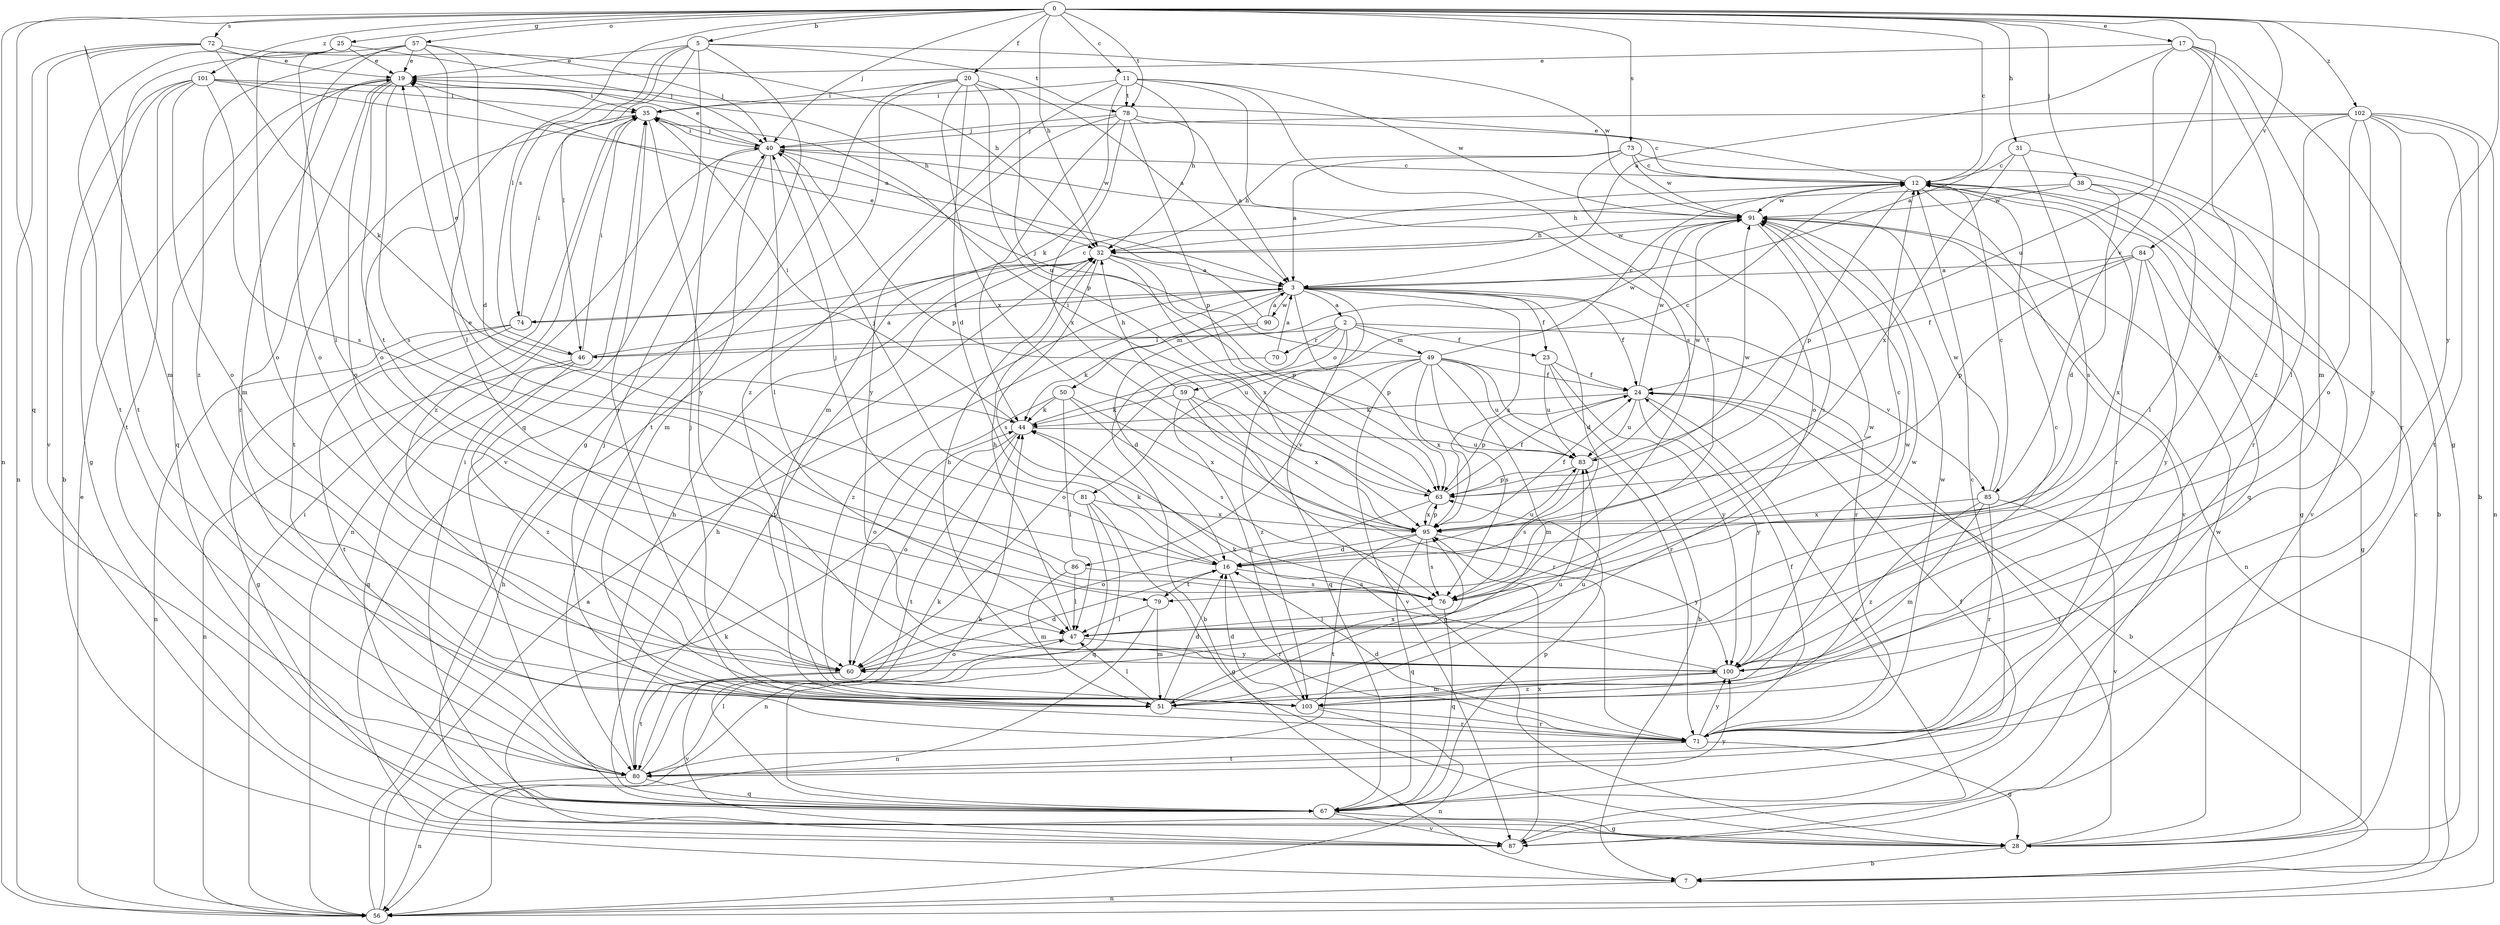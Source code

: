 strict digraph  {
0;
2;
3;
5;
7;
11;
12;
16;
17;
19;
20;
23;
24;
25;
28;
31;
32;
35;
38;
40;
44;
46;
47;
49;
50;
51;
56;
57;
59;
60;
63;
67;
70;
71;
72;
73;
74;
76;
78;
79;
80;
81;
83;
84;
85;
86;
87;
90;
91;
95;
100;
101;
102;
103;
0 -> 5  [label=b];
0 -> 11  [label=c];
0 -> 12  [label=c];
0 -> 17  [label=e];
0 -> 20  [label=f];
0 -> 25  [label=g];
0 -> 31  [label=h];
0 -> 32  [label=h];
0 -> 38  [label=j];
0 -> 40  [label=j];
0 -> 46  [label=l];
0 -> 56  [label=n];
0 -> 57  [label=o];
0 -> 67  [label=q];
0 -> 72  [label=s];
0 -> 73  [label=s];
0 -> 78  [label=t];
0 -> 84  [label=v];
0 -> 85  [label=v];
0 -> 100  [label=y];
0 -> 101  [label=z];
0 -> 102  [label=z];
2 -> 23  [label=f];
2 -> 46  [label=l];
2 -> 49  [label=m];
2 -> 59  [label=o];
2 -> 60  [label=o];
2 -> 70  [label=r];
2 -> 85  [label=v];
2 -> 86  [label=v];
3 -> 2  [label=a];
3 -> 16  [label=d];
3 -> 23  [label=f];
3 -> 24  [label=f];
3 -> 50  [label=m];
3 -> 63  [label=p];
3 -> 71  [label=r];
3 -> 74  [label=s];
3 -> 81  [label=u];
3 -> 90  [label=w];
3 -> 95  [label=x];
3 -> 103  [label=z];
5 -> 19  [label=e];
5 -> 28  [label=g];
5 -> 46  [label=l];
5 -> 60  [label=o];
5 -> 67  [label=q];
5 -> 74  [label=s];
5 -> 78  [label=t];
5 -> 91  [label=w];
7 -> 56  [label=n];
11 -> 32  [label=h];
11 -> 35  [label=i];
11 -> 44  [label=k];
11 -> 76  [label=s];
11 -> 78  [label=t];
11 -> 79  [label=t];
11 -> 91  [label=w];
11 -> 103  [label=z];
12 -> 19  [label=e];
12 -> 28  [label=g];
12 -> 63  [label=p];
12 -> 67  [label=q];
12 -> 71  [label=r];
12 -> 87  [label=v];
12 -> 91  [label=w];
16 -> 19  [label=e];
16 -> 44  [label=k];
16 -> 71  [label=r];
16 -> 76  [label=s];
16 -> 79  [label=t];
16 -> 83  [label=u];
17 -> 3  [label=a];
17 -> 19  [label=e];
17 -> 28  [label=g];
17 -> 51  [label=m];
17 -> 83  [label=u];
17 -> 100  [label=y];
17 -> 103  [label=z];
19 -> 35  [label=i];
19 -> 51  [label=m];
19 -> 60  [label=o];
19 -> 67  [label=q];
19 -> 71  [label=r];
19 -> 76  [label=s];
19 -> 79  [label=t];
20 -> 3  [label=a];
20 -> 16  [label=d];
20 -> 35  [label=i];
20 -> 63  [label=p];
20 -> 80  [label=t];
20 -> 83  [label=u];
20 -> 87  [label=v];
20 -> 95  [label=x];
23 -> 7  [label=b];
23 -> 24  [label=f];
23 -> 83  [label=u];
23 -> 100  [label=y];
24 -> 7  [label=b];
24 -> 44  [label=k];
24 -> 63  [label=p];
24 -> 83  [label=u];
24 -> 87  [label=v];
24 -> 91  [label=w];
24 -> 100  [label=y];
25 -> 19  [label=e];
25 -> 40  [label=j];
25 -> 47  [label=l];
25 -> 60  [label=o];
25 -> 80  [label=t];
28 -> 7  [label=b];
28 -> 12  [label=c];
28 -> 24  [label=f];
28 -> 91  [label=w];
31 -> 7  [label=b];
31 -> 12  [label=c];
31 -> 76  [label=s];
31 -> 95  [label=x];
32 -> 3  [label=a];
32 -> 63  [label=p];
32 -> 76  [label=s];
32 -> 80  [label=t];
32 -> 91  [label=w];
32 -> 95  [label=x];
35 -> 40  [label=j];
35 -> 80  [label=t];
35 -> 100  [label=y];
35 -> 103  [label=z];
38 -> 16  [label=d];
38 -> 32  [label=h];
38 -> 47  [label=l];
38 -> 87  [label=v];
38 -> 91  [label=w];
40 -> 12  [label=c];
40 -> 19  [label=e];
40 -> 35  [label=i];
40 -> 47  [label=l];
40 -> 51  [label=m];
40 -> 56  [label=n];
40 -> 63  [label=p];
40 -> 91  [label=w];
44 -> 12  [label=c];
44 -> 35  [label=i];
44 -> 60  [label=o];
44 -> 80  [label=t];
44 -> 83  [label=u];
46 -> 3  [label=a];
46 -> 19  [label=e];
46 -> 35  [label=i];
46 -> 56  [label=n];
46 -> 67  [label=q];
46 -> 91  [label=w];
46 -> 103  [label=z];
47 -> 32  [label=h];
47 -> 60  [label=o];
47 -> 91  [label=w];
47 -> 100  [label=y];
49 -> 12  [label=c];
49 -> 24  [label=f];
49 -> 40  [label=j];
49 -> 51  [label=m];
49 -> 67  [label=q];
49 -> 71  [label=r];
49 -> 76  [label=s];
49 -> 83  [label=u];
49 -> 87  [label=v];
49 -> 95  [label=x];
49 -> 103  [label=z];
50 -> 44  [label=k];
50 -> 47  [label=l];
50 -> 60  [label=o];
50 -> 76  [label=s];
50 -> 95  [label=x];
51 -> 16  [label=d];
51 -> 35  [label=i];
51 -> 47  [label=l];
51 -> 71  [label=r];
51 -> 83  [label=u];
51 -> 95  [label=x];
56 -> 3  [label=a];
56 -> 19  [label=e];
56 -> 32  [label=h];
56 -> 35  [label=i];
57 -> 16  [label=d];
57 -> 19  [label=e];
57 -> 40  [label=j];
57 -> 47  [label=l];
57 -> 60  [label=o];
57 -> 80  [label=t];
57 -> 103  [label=z];
59 -> 28  [label=g];
59 -> 32  [label=h];
59 -> 44  [label=k];
59 -> 71  [label=r];
59 -> 95  [label=x];
59 -> 103  [label=z];
60 -> 16  [label=d];
60 -> 80  [label=t];
60 -> 87  [label=v];
63 -> 24  [label=f];
63 -> 35  [label=i];
63 -> 60  [label=o];
63 -> 91  [label=w];
63 -> 95  [label=x];
67 -> 24  [label=f];
67 -> 28  [label=g];
67 -> 32  [label=h];
67 -> 35  [label=i];
67 -> 44  [label=k];
67 -> 63  [label=p];
67 -> 87  [label=v];
67 -> 100  [label=y];
70 -> 3  [label=a];
70 -> 7  [label=b];
71 -> 16  [label=d];
71 -> 24  [label=f];
71 -> 28  [label=g];
71 -> 40  [label=j];
71 -> 80  [label=t];
71 -> 91  [label=w];
71 -> 100  [label=y];
72 -> 19  [label=e];
72 -> 32  [label=h];
72 -> 44  [label=k];
72 -> 51  [label=m];
72 -> 56  [label=n];
72 -> 87  [label=v];
73 -> 3  [label=a];
73 -> 12  [label=c];
73 -> 32  [label=h];
73 -> 60  [label=o];
73 -> 71  [label=r];
73 -> 91  [label=w];
74 -> 12  [label=c];
74 -> 28  [label=g];
74 -> 35  [label=i];
74 -> 56  [label=n];
74 -> 80  [label=t];
76 -> 12  [label=c];
76 -> 47  [label=l];
76 -> 67  [label=q];
78 -> 3  [label=a];
78 -> 12  [label=c];
78 -> 40  [label=j];
78 -> 51  [label=m];
78 -> 63  [label=p];
78 -> 95  [label=x];
78 -> 100  [label=y];
79 -> 47  [label=l];
79 -> 51  [label=m];
79 -> 56  [label=n];
80 -> 12  [label=c];
80 -> 32  [label=h];
80 -> 44  [label=k];
80 -> 47  [label=l];
80 -> 56  [label=n];
80 -> 67  [label=q];
81 -> 28  [label=g];
81 -> 40  [label=j];
81 -> 56  [label=n];
81 -> 67  [label=q];
81 -> 95  [label=x];
83 -> 63  [label=p];
83 -> 76  [label=s];
83 -> 91  [label=w];
84 -> 3  [label=a];
84 -> 24  [label=f];
84 -> 28  [label=g];
84 -> 63  [label=p];
84 -> 95  [label=x];
84 -> 100  [label=y];
85 -> 12  [label=c];
85 -> 51  [label=m];
85 -> 71  [label=r];
85 -> 87  [label=v];
85 -> 91  [label=w];
85 -> 95  [label=x];
85 -> 103  [label=z];
86 -> 40  [label=j];
86 -> 47  [label=l];
86 -> 51  [label=m];
86 -> 76  [label=s];
87 -> 44  [label=k];
87 -> 95  [label=x];
90 -> 3  [label=a];
90 -> 16  [label=d];
90 -> 19  [label=e];
90 -> 44  [label=k];
91 -> 32  [label=h];
91 -> 56  [label=n];
91 -> 76  [label=s];
95 -> 16  [label=d];
95 -> 24  [label=f];
95 -> 63  [label=p];
95 -> 67  [label=q];
95 -> 76  [label=s];
95 -> 80  [label=t];
95 -> 100  [label=y];
100 -> 12  [label=c];
100 -> 32  [label=h];
100 -> 44  [label=k];
100 -> 51  [label=m];
100 -> 91  [label=w];
100 -> 103  [label=z];
101 -> 3  [label=a];
101 -> 7  [label=b];
101 -> 28  [label=g];
101 -> 32  [label=h];
101 -> 35  [label=i];
101 -> 60  [label=o];
101 -> 76  [label=s];
101 -> 80  [label=t];
102 -> 3  [label=a];
102 -> 7  [label=b];
102 -> 40  [label=j];
102 -> 47  [label=l];
102 -> 56  [label=n];
102 -> 60  [label=o];
102 -> 71  [label=r];
102 -> 80  [label=t];
102 -> 100  [label=y];
103 -> 16  [label=d];
103 -> 40  [label=j];
103 -> 56  [label=n];
103 -> 71  [label=r];
103 -> 83  [label=u];
103 -> 91  [label=w];
}

